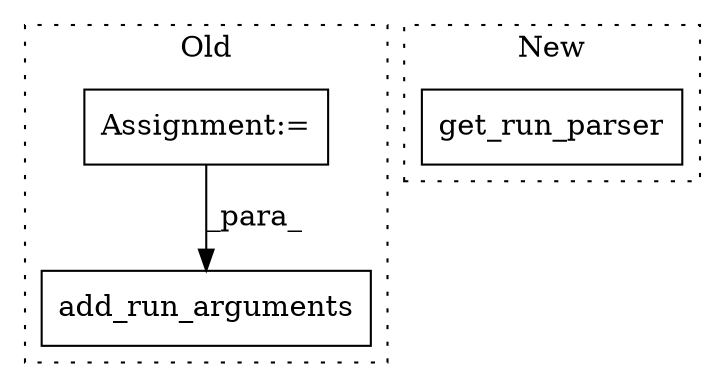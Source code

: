 digraph G {
subgraph cluster0 {
1 [label="add_run_arguments" a="32" s="6977,7011" l="18,1" shape="box"];
3 [label="Assignment:=" a="7" s="6159" l="8" shape="box"];
label = "Old";
style="dotted";
}
subgraph cluster1 {
2 [label="get_run_parser" a="32" s="6706,6731" l="15,1" shape="box"];
label = "New";
style="dotted";
}
3 -> 1 [label="_para_"];
}